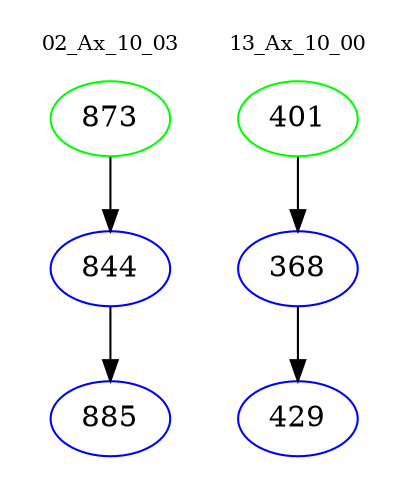 digraph{
subgraph cluster_0 {
color = white
label = "02_Ax_10_03";
fontsize=10;
T0_873 [label="873", color="green"]
T0_873 -> T0_844 [color="black"]
T0_844 [label="844", color="blue"]
T0_844 -> T0_885 [color="black"]
T0_885 [label="885", color="blue"]
}
subgraph cluster_1 {
color = white
label = "13_Ax_10_00";
fontsize=10;
T1_401 [label="401", color="green"]
T1_401 -> T1_368 [color="black"]
T1_368 [label="368", color="blue"]
T1_368 -> T1_429 [color="black"]
T1_429 [label="429", color="blue"]
}
}
